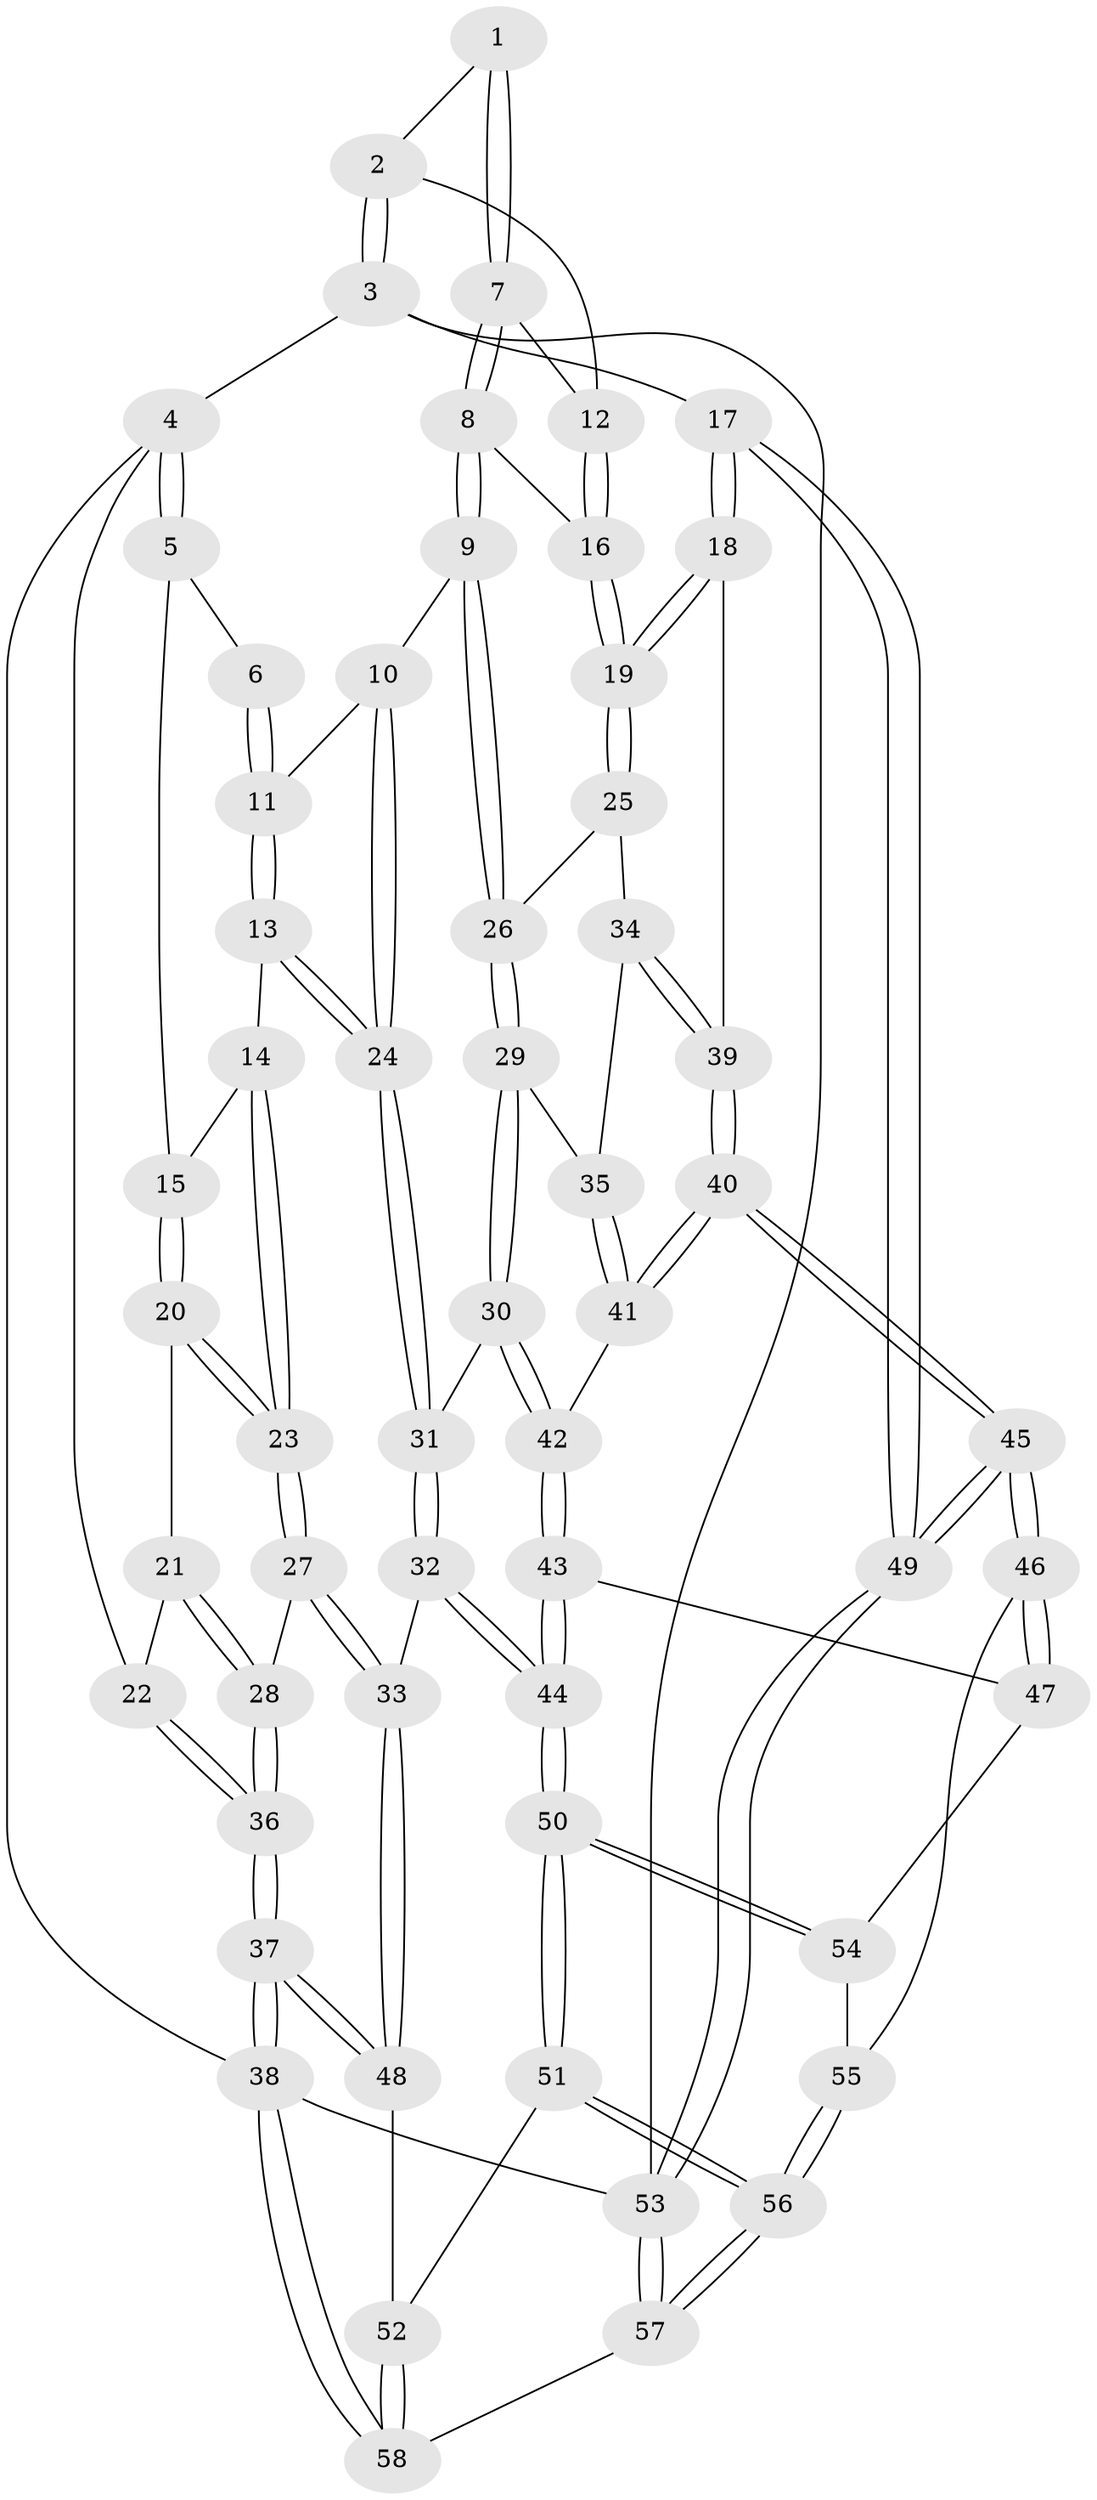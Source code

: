 // Generated by graph-tools (version 1.1) at 2025/03/03/09/25 03:03:13]
// undirected, 58 vertices, 142 edges
graph export_dot {
graph [start="1"]
  node [color=gray90,style=filled];
  1 [pos="+0.7716310745056715+0"];
  2 [pos="+1+0"];
  3 [pos="+1+0"];
  4 [pos="+0+0"];
  5 [pos="+0.09712961706093363+0"];
  6 [pos="+0.6090565856216644+0.004687212763729925"];
  7 [pos="+0.7888969934477301+0.16787654048141232"];
  8 [pos="+0.7877231678654278+0.23407651746184013"];
  9 [pos="+0.7310849173134195+0.3324125745412071"];
  10 [pos="+0.711858316713638+0.3274767996776167"];
  11 [pos="+0.5636320227027763+0.16601960564813595"];
  12 [pos="+0.9398645883983414+0.2505403497242242"];
  13 [pos="+0.46407123284428975+0.310378145085427"];
  14 [pos="+0.31022375150702763+0.2516656114748933"];
  15 [pos="+0.22764277972990554+0.10322794655878413"];
  16 [pos="+0.9415866448812928+0.32418531855864113"];
  17 [pos="+1+0.45741748430818674"];
  18 [pos="+1+0.430524301776489"];
  19 [pos="+0.9882415872196533+0.40529821723355136"];
  20 [pos="+0.13476359875722183+0.35331922760606777"];
  21 [pos="+0.05823615365210895+0.34123122664964023"];
  22 [pos="+0+0.26951107743437636"];
  23 [pos="+0.22593792909737967+0.39182683181464206"];
  24 [pos="+0.48879340654144937+0.37978730772144087"];
  25 [pos="+0.8279753158416037+0.41334741595223534"];
  26 [pos="+0.73799926443437+0.34991066779684443"];
  27 [pos="+0.23797723582012859+0.5129138148639005"];
  28 [pos="+0.1511872789900888+0.5029865160980274"];
  29 [pos="+0.6601844704979154+0.48720178488617827"];
  30 [pos="+0.5953092147300547+0.5156346420149917"];
  31 [pos="+0.4883054303932348+0.46933760504395516"];
  32 [pos="+0.40329370202479586+0.5451838710702938"];
  33 [pos="+0.27206837570182474+0.5556948014327027"];
  34 [pos="+0.7831828480464432+0.5082167668356622"];
  35 [pos="+0.7492911803779987+0.5127901786502278"];
  36 [pos="+0+0.5229856666938443"];
  37 [pos="+0+0.961899583705196"];
  38 [pos="+0+1"];
  39 [pos="+0.8401862488758133+0.5850605852544208"];
  40 [pos="+0.8172352359962753+0.7254810663790314"];
  41 [pos="+0.7325828566284522+0.5865089971598365"];
  42 [pos="+0.6137804477991474+0.5594194124738803"];
  43 [pos="+0.6285136224782305+0.6432584929719866"];
  44 [pos="+0.46519420820843826+0.7057893972310338"];
  45 [pos="+0.8177889188456705+0.7414163218866571"];
  46 [pos="+0.7359617105933598+0.7466736701563162"];
  47 [pos="+0.6636044686693054+0.6872429382314519"];
  48 [pos="+0.19554766199062917+0.7133642432416621"];
  49 [pos="+1+1"];
  50 [pos="+0.4633868928303886+0.7751860104217462"];
  51 [pos="+0.4568098923751241+0.7874605109800109"];
  52 [pos="+0.41599267452076705+0.829399983329279"];
  53 [pos="+1+1"];
  54 [pos="+0.4811238746286437+0.7737647389271018"];
  55 [pos="+0.6845424655082357+0.7930238295512607"];
  56 [pos="+0.6331302587915656+0.8977975627813993"];
  57 [pos="+0.6256182008780744+1"];
  58 [pos="+0.38740906115394674+1"];
  1 -- 2;
  1 -- 7;
  1 -- 7;
  2 -- 3;
  2 -- 3;
  2 -- 12;
  3 -- 4;
  3 -- 17;
  3 -- 53;
  4 -- 5;
  4 -- 5;
  4 -- 22;
  4 -- 38;
  5 -- 6;
  5 -- 15;
  6 -- 11;
  6 -- 11;
  7 -- 8;
  7 -- 8;
  7 -- 12;
  8 -- 9;
  8 -- 9;
  8 -- 16;
  9 -- 10;
  9 -- 26;
  9 -- 26;
  10 -- 11;
  10 -- 24;
  10 -- 24;
  11 -- 13;
  11 -- 13;
  12 -- 16;
  12 -- 16;
  13 -- 14;
  13 -- 24;
  13 -- 24;
  14 -- 15;
  14 -- 23;
  14 -- 23;
  15 -- 20;
  15 -- 20;
  16 -- 19;
  16 -- 19;
  17 -- 18;
  17 -- 18;
  17 -- 49;
  17 -- 49;
  18 -- 19;
  18 -- 19;
  18 -- 39;
  19 -- 25;
  19 -- 25;
  20 -- 21;
  20 -- 23;
  20 -- 23;
  21 -- 22;
  21 -- 28;
  21 -- 28;
  22 -- 36;
  22 -- 36;
  23 -- 27;
  23 -- 27;
  24 -- 31;
  24 -- 31;
  25 -- 26;
  25 -- 34;
  26 -- 29;
  26 -- 29;
  27 -- 28;
  27 -- 33;
  27 -- 33;
  28 -- 36;
  28 -- 36;
  29 -- 30;
  29 -- 30;
  29 -- 35;
  30 -- 31;
  30 -- 42;
  30 -- 42;
  31 -- 32;
  31 -- 32;
  32 -- 33;
  32 -- 44;
  32 -- 44;
  33 -- 48;
  33 -- 48;
  34 -- 35;
  34 -- 39;
  34 -- 39;
  35 -- 41;
  35 -- 41;
  36 -- 37;
  36 -- 37;
  37 -- 38;
  37 -- 38;
  37 -- 48;
  37 -- 48;
  38 -- 58;
  38 -- 58;
  38 -- 53;
  39 -- 40;
  39 -- 40;
  40 -- 41;
  40 -- 41;
  40 -- 45;
  40 -- 45;
  41 -- 42;
  42 -- 43;
  42 -- 43;
  43 -- 44;
  43 -- 44;
  43 -- 47;
  44 -- 50;
  44 -- 50;
  45 -- 46;
  45 -- 46;
  45 -- 49;
  45 -- 49;
  46 -- 47;
  46 -- 47;
  46 -- 55;
  47 -- 54;
  48 -- 52;
  49 -- 53;
  49 -- 53;
  50 -- 51;
  50 -- 51;
  50 -- 54;
  50 -- 54;
  51 -- 52;
  51 -- 56;
  51 -- 56;
  52 -- 58;
  52 -- 58;
  53 -- 57;
  53 -- 57;
  54 -- 55;
  55 -- 56;
  55 -- 56;
  56 -- 57;
  56 -- 57;
  57 -- 58;
}
